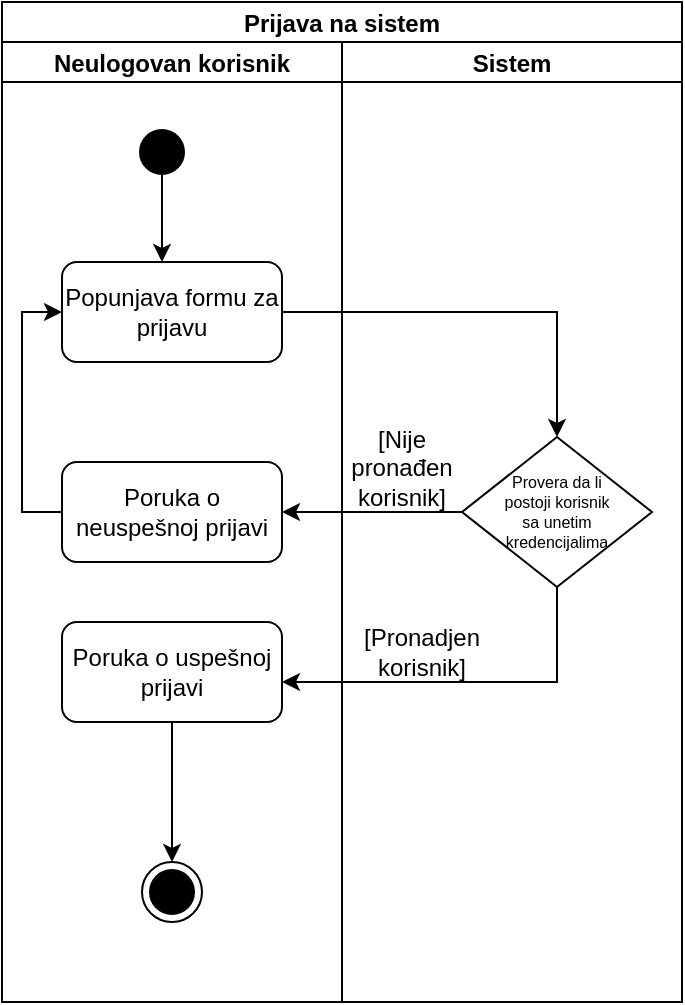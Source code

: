 <mxfile version="20.5.3" type="device" pages="7"><diagram id="MzlI_-dyFGH6_PFoE6Wc" name="Prijava"><mxGraphModel dx="782" dy="436" grid="1" gridSize="10" guides="1" tooltips="1" connect="1" arrows="1" fold="1" page="1" pageScale="1" pageWidth="850" pageHeight="1100" math="0" shadow="0"><root><mxCell id="0"/><mxCell id="1" parent="0"/><mxCell id="c9aJq_pamn4Ysx4U1w8d-1" value="Prijava na sistem" style="swimlane;childLayout=stackLayout;resizeParent=1;resizeParentMax=0;startSize=20;" parent="1" vertex="1"><mxGeometry x="130" y="80" width="340" height="500" as="geometry"/></mxCell><mxCell id="c9aJq_pamn4Ysx4U1w8d-20" style="edgeStyle=orthogonalEdgeStyle;rounded=0;orthogonalLoop=1;jettySize=auto;html=1;" parent="c9aJq_pamn4Ysx4U1w8d-1" source="c9aJq_pamn4Ysx4U1w8d-16" target="c9aJq_pamn4Ysx4U1w8d-18" edge="1"><mxGeometry relative="1" as="geometry"><Array as="points"><mxPoint x="278" y="340"/></Array></mxGeometry></mxCell><mxCell id="c9aJq_pamn4Ysx4U1w8d-24" style="edgeStyle=orthogonalEdgeStyle;rounded=0;orthogonalLoop=1;jettySize=auto;html=1;entryX=1;entryY=0.5;entryDx=0;entryDy=0;" parent="c9aJq_pamn4Ysx4U1w8d-1" source="c9aJq_pamn4Ysx4U1w8d-16" target="c9aJq_pamn4Ysx4U1w8d-22" edge="1"><mxGeometry relative="1" as="geometry"/></mxCell><mxCell id="c9aJq_pamn4Ysx4U1w8d-2" value="Neulogovan korisnik" style="swimlane;startSize=20;" parent="c9aJq_pamn4Ysx4U1w8d-1" vertex="1"><mxGeometry y="20" width="170" height="480" as="geometry"/></mxCell><mxCell id="c9aJq_pamn4Ysx4U1w8d-14" style="edgeStyle=orthogonalEdgeStyle;rounded=0;orthogonalLoop=1;jettySize=auto;html=1;exitX=0.5;exitY=1;exitDx=0;exitDy=0;" parent="c9aJq_pamn4Ysx4U1w8d-2" source="c9aJq_pamn4Ysx4U1w8d-4" target="c9aJq_pamn4Ysx4U1w8d-13" edge="1"><mxGeometry relative="1" as="geometry"><Array as="points"><mxPoint x="80" y="60"/><mxPoint x="80" y="60"/></Array></mxGeometry></mxCell><mxCell id="c9aJq_pamn4Ysx4U1w8d-4" value="" style="ellipse;html=1;shape=startState;fillColor=#000000;strokeColor=#000000;" parent="c9aJq_pamn4Ysx4U1w8d-2" vertex="1"><mxGeometry x="65" y="40" width="30" height="30" as="geometry"/></mxCell><mxCell id="c9aJq_pamn4Ysx4U1w8d-6" value="" style="ellipse;html=1;shape=endState;fillColor=#000000;strokeColor=#000000;" parent="c9aJq_pamn4Ysx4U1w8d-2" vertex="1"><mxGeometry x="70" y="410" width="30" height="30" as="geometry"/></mxCell><mxCell id="c9aJq_pamn4Ysx4U1w8d-13" value="Popunjava formu za prijavu" style="rounded=1;whiteSpace=wrap;html=1;strokeColor=#000000;fillColor=#FFFFFF;" parent="c9aJq_pamn4Ysx4U1w8d-2" vertex="1"><mxGeometry x="30" y="110" width="110" height="50" as="geometry"/></mxCell><mxCell id="c9aJq_pamn4Ysx4U1w8d-28" style="edgeStyle=orthogonalEdgeStyle;rounded=0;orthogonalLoop=1;jettySize=auto;html=1;entryX=0.5;entryY=0;entryDx=0;entryDy=0;" parent="c9aJq_pamn4Ysx4U1w8d-2" source="c9aJq_pamn4Ysx4U1w8d-18" target="c9aJq_pamn4Ysx4U1w8d-6" edge="1"><mxGeometry relative="1" as="geometry"/></mxCell><mxCell id="c9aJq_pamn4Ysx4U1w8d-18" value="Poruka o uspešnoj prijavi" style="rounded=1;whiteSpace=wrap;html=1;strokeColor=#000000;fillColor=#FFFFFF;" parent="c9aJq_pamn4Ysx4U1w8d-2" vertex="1"><mxGeometry x="30" y="290" width="110" height="50" as="geometry"/></mxCell><mxCell id="B0-pnUlFoJflrPLvhkNy-1" style="edgeStyle=orthogonalEdgeStyle;rounded=0;orthogonalLoop=1;jettySize=auto;html=1;exitX=0;exitY=0.5;exitDx=0;exitDy=0;entryX=0;entryY=0.5;entryDx=0;entryDy=0;" parent="c9aJq_pamn4Ysx4U1w8d-2" source="c9aJq_pamn4Ysx4U1w8d-22" target="c9aJq_pamn4Ysx4U1w8d-13" edge="1"><mxGeometry relative="1" as="geometry"/></mxCell><mxCell id="c9aJq_pamn4Ysx4U1w8d-22" value="Poruka o neuspešnoj prijavi" style="rounded=1;whiteSpace=wrap;html=1;strokeColor=#000000;fillColor=#FFFFFF;" parent="c9aJq_pamn4Ysx4U1w8d-2" vertex="1"><mxGeometry x="30" y="210" width="110" height="50" as="geometry"/></mxCell><mxCell id="c9aJq_pamn4Ysx4U1w8d-15" style="edgeStyle=orthogonalEdgeStyle;rounded=0;orthogonalLoop=1;jettySize=auto;html=1;entryX=0.5;entryY=0;entryDx=0;entryDy=0;" parent="c9aJq_pamn4Ysx4U1w8d-1" source="c9aJq_pamn4Ysx4U1w8d-13" target="c9aJq_pamn4Ysx4U1w8d-16" edge="1"><mxGeometry relative="1" as="geometry"><mxPoint x="255" y="190" as="targetPoint"/></mxGeometry></mxCell><mxCell id="c9aJq_pamn4Ysx4U1w8d-7" value="Sistem" style="swimlane;startSize=20;" parent="c9aJq_pamn4Ysx4U1w8d-1" vertex="1"><mxGeometry x="170" y="20" width="170" height="480" as="geometry"/></mxCell><mxCell id="c9aJq_pamn4Ysx4U1w8d-16" value="Provera da li&#10;postoji korisnik&#10;sa unetim&#10;kredencijalima" style="rhombus;strokeColor=#000000;fillColor=#FFFFFF;fontSize=8;" parent="c9aJq_pamn4Ysx4U1w8d-7" vertex="1"><mxGeometry x="60" y="197.5" width="95" height="75" as="geometry"/></mxCell><mxCell id="c9aJq_pamn4Ysx4U1w8d-23" value="[Pronadjen korisnik]" style="text;html=1;strokeColor=none;fillColor=none;align=center;verticalAlign=middle;whiteSpace=wrap;rounded=0;" parent="c9aJq_pamn4Ysx4U1w8d-7" vertex="1"><mxGeometry x="10" y="290" width="60" height="30" as="geometry"/></mxCell><mxCell id="c9aJq_pamn4Ysx4U1w8d-26" value="[Nije pronađen korisnik]" style="text;html=1;strokeColor=none;fillColor=none;align=center;verticalAlign=middle;whiteSpace=wrap;rounded=0;" parent="c9aJq_pamn4Ysx4U1w8d-7" vertex="1"><mxGeometry y="197.5" width="60" height="30" as="geometry"/></mxCell></root></mxGraphModel></diagram><diagram id="nE345SGedfA7IfnEsOVZ" name="Registracija"><mxGraphModel dx="-68" dy="436" grid="1" gridSize="10" guides="1" tooltips="1" connect="1" arrows="1" fold="1" page="1" pageScale="1" pageWidth="850" pageHeight="1100" math="0" shadow="0"><root><mxCell id="0"/><mxCell id="1" parent="0"/><mxCell id="W1_xdsHoiiqa5wfdD5W2-1" value="Registracija" style="swimlane;childLayout=stackLayout;resizeParent=1;resizeParentMax=0;startSize=20;" parent="1" vertex="1"><mxGeometry x="870" y="150" width="530.0" height="650" as="geometry"><mxRectangle x="120" y="40" width="60" height="20" as="alternateBounds"/></mxGeometry></mxCell><mxCell id="W1_xdsHoiiqa5wfdD5W2-2" value="Ulogovan korisnik" style="swimlane;startSize=20;" parent="W1_xdsHoiiqa5wfdD5W2-1" vertex="1"><mxGeometry y="20" width="288.13" height="630" as="geometry"/></mxCell><mxCell id="W1_xdsHoiiqa5wfdD5W2-3" style="edgeStyle=orthogonalEdgeStyle;rounded=0;orthogonalLoop=1;jettySize=auto;html=1;entryX=0.5;entryY=0;entryDx=0;entryDy=0;endArrow=classic;endFill=1;" parent="W1_xdsHoiiqa5wfdD5W2-2" source="W1_xdsHoiiqa5wfdD5W2-4" target="W1_xdsHoiiqa5wfdD5W2-6" edge="1"><mxGeometry relative="1" as="geometry"/></mxCell><mxCell id="W1_xdsHoiiqa5wfdD5W2-4" value="" style="ellipse;html=1;shape=startState;fillColor=#000000;strokeColor=#000000;" parent="W1_xdsHoiiqa5wfdD5W2-2" vertex="1"><mxGeometry x="110" y="40" width="30" height="30" as="geometry"/></mxCell><mxCell id="W1_xdsHoiiqa5wfdD5W2-5" value="" style="ellipse;html=1;shape=endState;fillColor=#000000;strokeColor=#000000;" parent="W1_xdsHoiiqa5wfdD5W2-2" vertex="1"><mxGeometry x="110.01" y="580" width="30" height="30" as="geometry"/></mxCell><mxCell id="W1_xdsHoiiqa5wfdD5W2-17" style="edgeStyle=orthogonalEdgeStyle;rounded=0;orthogonalLoop=1;jettySize=auto;html=1;entryX=0.5;entryY=0;entryDx=0;entryDy=0;endArrow=classic;endFill=1;" parent="W1_xdsHoiiqa5wfdD5W2-2" source="W1_xdsHoiiqa5wfdD5W2-6" target="W1_xdsHoiiqa5wfdD5W2-16" edge="1"><mxGeometry relative="1" as="geometry"/></mxCell><mxCell id="W1_xdsHoiiqa5wfdD5W2-6" value="Popunjava forme za registraciju" style="rounded=1;whiteSpace=wrap;html=1;strokeColor=#000000;fillColor=#FFFFFF;" parent="W1_xdsHoiiqa5wfdD5W2-2" vertex="1"><mxGeometry x="70.63" y="110" width="108.75" height="44" as="geometry"/></mxCell><mxCell id="W1_xdsHoiiqa5wfdD5W2-19" style="edgeStyle=orthogonalEdgeStyle;rounded=0;orthogonalLoop=1;jettySize=auto;html=1;entryX=0.5;entryY=0;entryDx=0;entryDy=0;endArrow=classic;endFill=1;" parent="W1_xdsHoiiqa5wfdD5W2-2" source="W1_xdsHoiiqa5wfdD5W2-16" target="W1_xdsHoiiqa5wfdD5W2-18" edge="1"><mxGeometry relative="1" as="geometry"/></mxCell><mxCell id="W1_xdsHoiiqa5wfdD5W2-16" value="" style="rhombus;whiteSpace=wrap;html=1;strokeColor=#000000;" parent="W1_xdsHoiiqa5wfdD5W2-2" vertex="1"><mxGeometry x="101.88" y="200" width="46.25" height="44" as="geometry"/></mxCell><mxCell id="W1_xdsHoiiqa5wfdD5W2-18" value="Odabir vrste naloga" style="rounded=1;whiteSpace=wrap;html=1;strokeColor=#000000;fillColor=#FFFFFF;" parent="W1_xdsHoiiqa5wfdD5W2-2" vertex="1"><mxGeometry x="70.63" y="310" width="108.75" height="44" as="geometry"/></mxCell><mxCell id="W1_xdsHoiiqa5wfdD5W2-20" value="[Ulogovani korisnik je službenik]" style="text;html=1;strokeColor=none;fillColor=none;align=center;verticalAlign=middle;whiteSpace=wrap;rounded=0;" parent="W1_xdsHoiiqa5wfdD5W2-2" vertex="1"><mxGeometry x="60.01" y="260" width="60" height="30" as="geometry"/></mxCell><mxCell id="W1_xdsHoiiqa5wfdD5W2-21" value="[Ulogovani korisnik je gradjanin]" style="text;html=1;strokeColor=none;fillColor=none;align=center;verticalAlign=middle;whiteSpace=wrap;rounded=0;" parent="W1_xdsHoiiqa5wfdD5W2-2" vertex="1"><mxGeometry x="179.38" y="170" width="60" height="30" as="geometry"/></mxCell><mxCell id="W1_xdsHoiiqa5wfdD5W2-32" style="edgeStyle=orthogonalEdgeStyle;rounded=0;orthogonalLoop=1;jettySize=auto;html=1;entryX=0;entryY=0.5;entryDx=0;entryDy=0;endArrow=classic;endFill=1;" parent="W1_xdsHoiiqa5wfdD5W2-2" source="W1_xdsHoiiqa5wfdD5W2-29" target="W1_xdsHoiiqa5wfdD5W2-18" edge="1"><mxGeometry relative="1" as="geometry"><Array as="points"><mxPoint x="51" y="412"/><mxPoint x="51" y="332"/></Array></mxGeometry></mxCell><mxCell id="W1_xdsHoiiqa5wfdD5W2-29" value="Prikaz poruke o greški" style="rounded=1;whiteSpace=wrap;html=1;strokeColor=#000000;fillColor=#FFFFFF;" parent="W1_xdsHoiiqa5wfdD5W2-2" vertex="1"><mxGeometry x="70.63" y="390" width="108.75" height="44" as="geometry"/></mxCell><mxCell id="W1_xdsHoiiqa5wfdD5W2-34" style="edgeStyle=orthogonalEdgeStyle;rounded=0;orthogonalLoop=1;jettySize=auto;html=1;entryX=0.5;entryY=0;entryDx=0;entryDy=0;endArrow=classic;endFill=1;" parent="W1_xdsHoiiqa5wfdD5W2-2" source="W1_xdsHoiiqa5wfdD5W2-33" target="W1_xdsHoiiqa5wfdD5W2-5" edge="1"><mxGeometry relative="1" as="geometry"/></mxCell><mxCell id="W1_xdsHoiiqa5wfdD5W2-33" value="Prikaz poruke o uspešnoj registraciji" style="rounded=1;whiteSpace=wrap;html=1;strokeColor=#000000;fillColor=#FFFFFF;" parent="W1_xdsHoiiqa5wfdD5W2-2" vertex="1"><mxGeometry x="70.64" y="490" width="108.75" height="44" as="geometry"/></mxCell><mxCell id="W1_xdsHoiiqa5wfdD5W2-11" value="Sistem" style="swimlane;startSize=20;" parent="W1_xdsHoiiqa5wfdD5W2-1" vertex="1"><mxGeometry x="288.13" y="20" width="241.87" height="630" as="geometry"/></mxCell><mxCell id="W1_xdsHoiiqa5wfdD5W2-27" style="edgeStyle=orthogonalEdgeStyle;rounded=0;orthogonalLoop=1;jettySize=auto;html=1;entryX=0.75;entryY=0;entryDx=0;entryDy=0;endArrow=classic;endFill=1;" parent="W1_xdsHoiiqa5wfdD5W2-11" source="W1_xdsHoiiqa5wfdD5W2-25" target="W1_xdsHoiiqa5wfdD5W2-26" edge="1"><mxGeometry relative="1" as="geometry"><Array as="points"><mxPoint x="163" y="332"/></Array></mxGeometry></mxCell><mxCell id="W1_xdsHoiiqa5wfdD5W2-25" value="Validacija" style="rhombus;whiteSpace=wrap;html=1;strokeColor=#000000;" parent="W1_xdsHoiiqa5wfdD5W2-11" vertex="1"><mxGeometry x="68.75" y="305" width="62.5" height="54" as="geometry"/></mxCell><mxCell id="W1_xdsHoiiqa5wfdD5W2-26" value="Čuvanje novog građanina u eXist bazi" style="rounded=1;whiteSpace=wrap;html=1;strokeColor=#000000;fillColor=#FFFFFF;" parent="W1_xdsHoiiqa5wfdD5W2-11" vertex="1"><mxGeometry x="81.87" y="490" width="108.75" height="44" as="geometry"/></mxCell><mxCell id="W1_xdsHoiiqa5wfdD5W2-28" value="[Uspešno]" style="text;html=1;align=center;verticalAlign=middle;resizable=0;points=[];autosize=1;strokeColor=none;fillColor=none;" parent="W1_xdsHoiiqa5wfdD5W2-11" vertex="1"><mxGeometry x="161.87" y="390" width="80" height="30" as="geometry"/></mxCell><mxCell id="W1_xdsHoiiqa5wfdD5W2-31" value="[Neuspešno]" style="text;html=1;align=center;verticalAlign=middle;resizable=0;points=[];autosize=1;strokeColor=none;fillColor=none;" parent="W1_xdsHoiiqa5wfdD5W2-11" vertex="1"><mxGeometry y="380" width="90" height="30" as="geometry"/></mxCell><mxCell id="W1_xdsHoiiqa5wfdD5W2-23" style="edgeStyle=orthogonalEdgeStyle;rounded=0;orthogonalLoop=1;jettySize=auto;html=1;endArrow=classic;endFill=1;entryX=0.5;entryY=0;entryDx=0;entryDy=0;" parent="W1_xdsHoiiqa5wfdD5W2-1" source="W1_xdsHoiiqa5wfdD5W2-16" target="W1_xdsHoiiqa5wfdD5W2-25" edge="1"><mxGeometry relative="1" as="geometry"><mxPoint x="388" y="320" as="targetPoint"/></mxGeometry></mxCell><mxCell id="W1_xdsHoiiqa5wfdD5W2-24" style="edgeStyle=orthogonalEdgeStyle;rounded=0;orthogonalLoop=1;jettySize=auto;html=1;entryX=0;entryY=0.5;entryDx=0;entryDy=0;endArrow=classic;endFill=1;" parent="W1_xdsHoiiqa5wfdD5W2-1" source="W1_xdsHoiiqa5wfdD5W2-18" target="W1_xdsHoiiqa5wfdD5W2-25" edge="1"><mxGeometry relative="1" as="geometry"><mxPoint x="333.76" y="352" as="targetPoint"/></mxGeometry></mxCell><mxCell id="W1_xdsHoiiqa5wfdD5W2-30" style="edgeStyle=orthogonalEdgeStyle;rounded=0;orthogonalLoop=1;jettySize=auto;html=1;entryX=1;entryY=0.5;entryDx=0;entryDy=0;endArrow=classic;endFill=1;" parent="W1_xdsHoiiqa5wfdD5W2-1" source="W1_xdsHoiiqa5wfdD5W2-25" target="W1_xdsHoiiqa5wfdD5W2-29" edge="1"><mxGeometry relative="1" as="geometry"><Array as="points"><mxPoint x="388" y="432"/></Array></mxGeometry></mxCell><mxCell id="W1_xdsHoiiqa5wfdD5W2-35" style="edgeStyle=orthogonalEdgeStyle;rounded=0;orthogonalLoop=1;jettySize=auto;html=1;entryX=1;entryY=0.5;entryDx=0;entryDy=0;endArrow=classic;endFill=1;" parent="W1_xdsHoiiqa5wfdD5W2-1" source="W1_xdsHoiiqa5wfdD5W2-26" target="W1_xdsHoiiqa5wfdD5W2-33" edge="1"><mxGeometry relative="1" as="geometry"/></mxCell></root></mxGraphModel></diagram><diagram id="qa5-iIPRK62UsgnCHSIP" name="PodnosenjeZahteva"><mxGraphModel dx="782" dy="436" grid="1" gridSize="10" guides="1" tooltips="1" connect="1" arrows="1" fold="1" page="1" pageScale="1" pageWidth="850" pageHeight="1100" math="0" shadow="0"><root><mxCell id="0"/><mxCell id="1" parent="0"/><mxCell id="fcQpc0n6LX09QvAmEJTC-10" style="edgeStyle=orthogonalEdgeStyle;rounded=0;orthogonalLoop=1;jettySize=auto;html=1;fontFamily=Helvetica;fontSize=12;fontColor=default;startArrow=none;startFill=0;endArrow=classic;endFill=1;" parent="1" source="fcQpc0n6LX09QvAmEJTC-6" edge="1"><mxGeometry relative="1" as="geometry"><mxPoint x="330" y="390" as="targetPoint"/><Array as="points"><mxPoint x="518" y="390"/></Array></mxGeometry></mxCell><mxCell id="vWG55qhaePTmmgwGhLU8-59" value="Podnošenje zahteva" style="swimlane;childLayout=stackLayout;resizeParent=1;resizeParentMax=0;startSize=20;" parent="1" vertex="1"><mxGeometry x="170" y="40" width="480" height="630" as="geometry"><mxRectangle x="120" y="40" width="60" height="20" as="alternateBounds"/></mxGeometry></mxCell><mxCell id="vWG55qhaePTmmgwGhLU8-60" value="Građanin" style="swimlane;startSize=20;" parent="vWG55qhaePTmmgwGhLU8-59" vertex="1"><mxGeometry y="20" width="280" height="610" as="geometry"/></mxCell><mxCell id="vWG55qhaePTmmgwGhLU8-61" style="edgeStyle=orthogonalEdgeStyle;rounded=0;orthogonalLoop=1;jettySize=auto;html=1;entryX=0.5;entryY=0;entryDx=0;entryDy=0;" parent="vWG55qhaePTmmgwGhLU8-60" source="vWG55qhaePTmmgwGhLU8-62" edge="1"><mxGeometry relative="1" as="geometry"><mxPoint x="97.5" y="110" as="targetPoint"/></mxGeometry></mxCell><mxCell id="vWG55qhaePTmmgwGhLU8-62" value="" style="ellipse;html=1;shape=startState;fillColor=#000000;strokeColor=#000000;" parent="vWG55qhaePTmmgwGhLU8-60" vertex="1"><mxGeometry x="82.5" y="30" width="30" height="30" as="geometry"/></mxCell><mxCell id="vWG55qhaePTmmgwGhLU8-63" style="edgeStyle=orthogonalEdgeStyle;rounded=0;orthogonalLoop=1;jettySize=auto;html=1;exitX=0.5;exitY=1;exitDx=0;exitDy=0;" parent="vWG55qhaePTmmgwGhLU8-60" source="fcQpc0n6LX09QvAmEJTC-1" edge="1"><mxGeometry relative="1" as="geometry"><Array as="points"><mxPoint x="98" y="160"/></Array><mxPoint x="97.5" y="170" as="sourcePoint"/><mxPoint x="98" y="210" as="targetPoint"/></mxGeometry></mxCell><mxCell id="fcQpc0n6LX09QvAmEJTC-1" value="Izbor vrste zahteva" style="rounded=1;whiteSpace=wrap;html=1;strokeColor=#000000;fillColor=#FFFFFF;" parent="vWG55qhaePTmmgwGhLU8-60" vertex="1"><mxGeometry x="40" y="110" width="120" height="50" as="geometry"/></mxCell><mxCell id="fcQpc0n6LX09QvAmEJTC-2" value="Popunjavanje forme za kreiranje zahteva" style="rounded=1;whiteSpace=wrap;html=1;strokeColor=#000000;fillColor=#FFFFFF;" parent="vWG55qhaePTmmgwGhLU8-60" vertex="1"><mxGeometry x="40" y="210" width="120" height="50" as="geometry"/></mxCell><mxCell id="fcQpc0n6LX09QvAmEJTC-15" style="edgeStyle=orthogonalEdgeStyle;rounded=0;orthogonalLoop=1;jettySize=auto;html=1;entryX=0;entryY=0.5;entryDx=0;entryDy=0;fontFamily=Helvetica;fontSize=12;fontColor=default;startArrow=none;startFill=0;endArrow=classic;endFill=1;exitX=0;exitY=0.5;exitDx=0;exitDy=0;" parent="vWG55qhaePTmmgwGhLU8-60" source="fcQpc0n6LX09QvAmEJTC-11" target="fcQpc0n6LX09QvAmEJTC-2" edge="1"><mxGeometry relative="1" as="geometry"><Array as="points"><mxPoint x="20" y="335"/><mxPoint x="20" y="235"/></Array></mxGeometry></mxCell><mxCell id="fcQpc0n6LX09QvAmEJTC-11" value="Poruka o neuspešnom kreiranju zahteva" style="rounded=1;whiteSpace=wrap;html=1;strokeColor=#000000;fillColor=#FFFFFF;" parent="vWG55qhaePTmmgwGhLU8-60" vertex="1"><mxGeometry x="50" y="310" width="107.5" height="50" as="geometry"/></mxCell><mxCell id="fcQpc0n6LX09QvAmEJTC-12" value="[Neuspešno]" style="text;html=1;strokeColor=none;fillColor=none;align=center;verticalAlign=middle;whiteSpace=wrap;rounded=0;fontFamily=Helvetica;fontSize=12;fontColor=default;" parent="vWG55qhaePTmmgwGhLU8-60" vertex="1"><mxGeometry x="170" y="300" width="60" height="30" as="geometry"/></mxCell><mxCell id="fcQpc0n6LX09QvAmEJTC-18" value="" style="ellipse;html=1;shape=endState;fillColor=#000000;strokeColor=#000000;" parent="vWG55qhaePTmmgwGhLU8-60" vertex="1"><mxGeometry x="70" y="570" width="30" height="30" as="geometry"/></mxCell><mxCell id="fcQpc0n6LX09QvAmEJTC-19" style="edgeStyle=orthogonalEdgeStyle;rounded=0;orthogonalLoop=1;jettySize=auto;html=1;" parent="vWG55qhaePTmmgwGhLU8-60" target="fcQpc0n6LX09QvAmEJTC-18" edge="1"><mxGeometry relative="1" as="geometry"><mxPoint x="75" y="530" as="sourcePoint"/><Array as="points"><mxPoint x="85" y="530"/></Array></mxGeometry></mxCell><mxCell id="fcQpc0n6LX09QvAmEJTC-20" value="Detaljan prikaz zahteva" style="rounded=1;whiteSpace=wrap;html=1;strokeColor=#000000;fillColor=#FFFFFF;" parent="vWG55qhaePTmmgwGhLU8-60" vertex="1"><mxGeometry x="30" y="480" width="120" height="60" as="geometry"/></mxCell><mxCell id="KV5xU3QJNLXAdsutlmUO-3" style="edgeStyle=orthogonalEdgeStyle;rounded=0;orthogonalLoop=1;jettySize=auto;html=1;entryX=1;entryY=0.5;entryDx=0;entryDy=0;" parent="vWG55qhaePTmmgwGhLU8-60" source="fcQpc0n6LX09QvAmEJTC-22" target="fcQpc0n6LX09QvAmEJTC-20" edge="1"><mxGeometry relative="1" as="geometry"/></mxCell><mxCell id="fcQpc0n6LX09QvAmEJTC-22" value="Kreirani zahtev" style="rounded=0;whiteSpace=wrap;html=1;strokeColor=#000000;fontFamily=Helvetica;fontSize=12;fontColor=default;fillColor=#FFFFFF;" parent="vWG55qhaePTmmgwGhLU8-60" vertex="1"><mxGeometry x="180" y="495" width="90" height="30" as="geometry"/></mxCell><mxCell id="vWG55qhaePTmmgwGhLU8-67" value="Sistem" style="swimlane;startSize=20;" parent="vWG55qhaePTmmgwGhLU8-59" vertex="1"><mxGeometry x="280" y="20" width="200" height="610" as="geometry"/></mxCell><mxCell id="fcQpc0n6LX09QvAmEJTC-6" value="Validacija" style="rhombus;strokeColor=#000000;fontFamily=Helvetica;fontSize=12;fontColor=default;fillColor=#FFFFFF;html=1;" parent="vWG55qhaePTmmgwGhLU8-67" vertex="1"><mxGeometry x="35" y="210" width="65" height="50" as="geometry"/></mxCell><mxCell id="fcQpc0n6LX09QvAmEJTC-8" value="[Uspešno]" style="text;html=1;strokeColor=none;fillColor=none;align=center;verticalAlign=middle;whiteSpace=wrap;rounded=0;fontFamily=Helvetica;fontSize=12;fontColor=default;" parent="vWG55qhaePTmmgwGhLU8-67" vertex="1"><mxGeometry x="115" y="270" width="60" height="30" as="geometry"/></mxCell><mxCell id="fcQpc0n6LX09QvAmEJTC-13" value="Čuvanje u eXist bazi" style="rounded=1;whiteSpace=wrap;html=1;strokeColor=#000000;fillColor=#FFFFFF;" parent="vWG55qhaePTmmgwGhLU8-67" vertex="1"><mxGeometry x="55" y="360" width="120" height="60" as="geometry"/></mxCell><mxCell id="fcQpc0n6LX09QvAmEJTC-7" style="edgeStyle=orthogonalEdgeStyle;rounded=0;orthogonalLoop=1;jettySize=auto;html=1;fontFamily=Helvetica;fontSize=12;fontColor=default;startArrow=none;startFill=0;endArrow=classic;endFill=1;entryX=0.45;entryY=-0.09;entryDx=0;entryDy=0;entryPerimeter=0;" parent="vWG55qhaePTmmgwGhLU8-67" source="fcQpc0n6LX09QvAmEJTC-6" target="fcQpc0n6LX09QvAmEJTC-13" edge="1"><mxGeometry relative="1" as="geometry"><mxPoint x="110" y="340" as="targetPoint"/><Array as="points"><mxPoint x="110" y="235"/></Array></mxGeometry></mxCell><mxCell id="fcQpc0n6LX09QvAmEJTC-17" value="Ekstrakcija metapodataka i čuvanje u fuseki bazu" style="rounded=1;whiteSpace=wrap;html=1;strokeColor=#000000;fillColor=#FFFFFF;" parent="vWG55qhaePTmmgwGhLU8-67" vertex="1"><mxGeometry x="55" y="480" width="120" height="60" as="geometry"/></mxCell><mxCell id="CuQfkRqQe-wMzaP9V2z0-3" style="edgeStyle=orthogonalEdgeStyle;rounded=0;orthogonalLoop=1;jettySize=auto;html=1;entryX=0.5;entryY=0;entryDx=0;entryDy=0;" parent="vWG55qhaePTmmgwGhLU8-67" source="KV5xU3QJNLXAdsutlmUO-4" target="CuQfkRqQe-wMzaP9V2z0-1" edge="1"><mxGeometry relative="1" as="geometry"/></mxCell><mxCell id="KV5xU3QJNLXAdsutlmUO-4" value="" style="whiteSpace=wrap;html=1;aspect=fixed;strokeColor=#000000;fillColor=#FFFFFF;" parent="vWG55qhaePTmmgwGhLU8-67" vertex="1"><mxGeometry x="110" y="420" width="15" height="15" as="geometry"/></mxCell><mxCell id="CuQfkRqQe-wMzaP9V2z0-1" value="" style="whiteSpace=wrap;html=1;aspect=fixed;strokeColor=#000000;fillColor=#FFFFFF;" parent="vWG55qhaePTmmgwGhLU8-67" vertex="1"><mxGeometry x="110" y="465" width="15" height="15" as="geometry"/></mxCell><mxCell id="pyQSI9VtWzQjXuIeVBke-1" value="&lt;font style=&quot;font-size: 12px;&quot;&gt;Zahtev&lt;/font&gt;" style="text;html=1;align=center;verticalAlign=middle;resizable=0;points=[];autosize=1;strokeColor=none;fillColor=none;fontSize=8;" parent="vWG55qhaePTmmgwGhLU8-67" vertex="1"><mxGeometry x="55" y="430" width="60" height="30" as="geometry"/></mxCell><mxCell id="vWG55qhaePTmmgwGhLU8-74" style="edgeStyle=orthogonalEdgeStyle;rounded=0;orthogonalLoop=1;jettySize=auto;html=1;exitX=1;exitY=0.5;exitDx=0;exitDy=0;entryX=0;entryY=0.5;entryDx=0;entryDy=0;" parent="vWG55qhaePTmmgwGhLU8-59" source="fcQpc0n6LX09QvAmEJTC-2" target="fcQpc0n6LX09QvAmEJTC-6" edge="1"><mxGeometry relative="1" as="geometry"><Array as="points"/><mxPoint x="150" y="255" as="sourcePoint"/><mxPoint x="210" y="255" as="targetPoint"/></mxGeometry></mxCell><mxCell id="KV5xU3QJNLXAdsutlmUO-2" value="" style="edgeStyle=orthogonalEdgeStyle;rounded=0;orthogonalLoop=1;jettySize=auto;html=1;" parent="vWG55qhaePTmmgwGhLU8-59" source="fcQpc0n6LX09QvAmEJTC-17" target="fcQpc0n6LX09QvAmEJTC-22" edge="1"><mxGeometry relative="1" as="geometry"/></mxCell><mxCell id="fcQpc0n6LX09QvAmEJTC-26" style="edgeStyle=orthogonalEdgeStyle;rounded=0;orthogonalLoop=1;jettySize=auto;html=1;fontFamily=Helvetica;fontSize=12;fontColor=default;startArrow=none;startFill=0;endArrow=none;endFill=0;dashed=1;exitX=0.992;exitY=0.382;exitDx=0;exitDy=0;exitPerimeter=0;" parent="1" source="fcQpc0n6LX09QvAmEJTC-25" target="vWG55qhaePTmmgwGhLU8-62" edge="1"><mxGeometry relative="1" as="geometry"><Array as="points"><mxPoint x="139" y="105"/></Array></mxGeometry></mxCell><mxCell id="fcQpc0n6LX09QvAmEJTC-25" value="Podnosenje zahteva za sva 3 tipa dokumenta" style="shape=note2;boundedLbl=1;whiteSpace=wrap;html=1;size=25;verticalAlign=top;align=center;strokeColor=#000000;fontFamily=Helvetica;fontSize=12;fontColor=default;fillColor=#FFFFFF;" parent="1" vertex="1"><mxGeometry x="20" y="62.5" width="120" height="85" as="geometry"/></mxCell></root></mxGraphModel></diagram><diagram id="1Uoin6YmW3hfNeb0Z1La" name="ObradaZahteva"><mxGraphModel dx="782" dy="436" grid="1" gridSize="10" guides="1" tooltips="1" connect="1" arrows="1" fold="1" page="1" pageScale="1" pageWidth="850" pageHeight="1100" math="0" shadow="0"><root><mxCell id="0"/><mxCell id="1" parent="0"/><mxCell id="CFuhBjbOb3pF1CQMRzx_-2" value="Obrada zahteva" style="swimlane;childLayout=stackLayout;resizeParent=1;resizeParentMax=0;startSize=20;" parent="1" vertex="1"><mxGeometry x="170" y="40" width="480" height="800" as="geometry"><mxRectangle x="120" y="40" width="60" height="20" as="alternateBounds"/></mxGeometry></mxCell><mxCell id="CFuhBjbOb3pF1CQMRzx_-3" value="Službenik" style="swimlane;startSize=20;" parent="CFuhBjbOb3pF1CQMRzx_-2" vertex="1"><mxGeometry y="20" width="280" height="780" as="geometry"/></mxCell><mxCell id="CFuhBjbOb3pF1CQMRzx_-4" style="edgeStyle=orthogonalEdgeStyle;rounded=0;orthogonalLoop=1;jettySize=auto;html=1;entryX=0.5;entryY=0;entryDx=0;entryDy=0;" parent="CFuhBjbOb3pF1CQMRzx_-3" source="CFuhBjbOb3pF1CQMRzx_-5" edge="1"><mxGeometry relative="1" as="geometry"><mxPoint x="127.5" y="110" as="targetPoint"/></mxGeometry></mxCell><mxCell id="CFuhBjbOb3pF1CQMRzx_-5" value="" style="ellipse;html=1;shape=startState;fillColor=#000000;strokeColor=#000000;" parent="CFuhBjbOb3pF1CQMRzx_-3" vertex="1"><mxGeometry x="112.5" y="30" width="30" height="30" as="geometry"/></mxCell><mxCell id="CFuhBjbOb3pF1CQMRzx_-31" style="edgeStyle=orthogonalEdgeStyle;rounded=0;orthogonalLoop=1;jettySize=auto;html=1;entryX=0.5;entryY=0;entryDx=0;entryDy=0;" parent="CFuhBjbOb3pF1CQMRzx_-3" source="CFuhBjbOb3pF1CQMRzx_-7" target="CFuhBjbOb3pF1CQMRzx_-30" edge="1"><mxGeometry relative="1" as="geometry"/></mxCell><mxCell id="CFuhBjbOb3pF1CQMRzx_-7" value="Odabir željenog zahteva za obradu" style="rounded=1;whiteSpace=wrap;html=1;strokeColor=#000000;fillColor=#FFFFFF;" parent="CFuhBjbOb3pF1CQMRzx_-3" vertex="1"><mxGeometry x="70" y="110" width="120" height="50" as="geometry"/></mxCell><mxCell id="CFuhBjbOb3pF1CQMRzx_-9" style="edgeStyle=orthogonalEdgeStyle;rounded=0;orthogonalLoop=1;jettySize=auto;html=1;entryX=0;entryY=0.5;entryDx=0;entryDy=0;fontFamily=Helvetica;fontSize=12;fontColor=default;startArrow=none;startFill=0;endArrow=classic;endFill=1;exitX=0;exitY=0.5;exitDx=0;exitDy=0;" parent="CFuhBjbOb3pF1CQMRzx_-3" edge="1"><mxGeometry relative="1" as="geometry"><Array as="points"><mxPoint x="20" y="335"/><mxPoint x="20" y="235"/></Array><mxPoint x="40" y="235" as="targetPoint"/></mxGeometry></mxCell><mxCell id="CFuhBjbOb3pF1CQMRzx_-12" value="" style="ellipse;html=1;shape=endState;fillColor=#000000;strokeColor=#000000;" parent="CFuhBjbOb3pF1CQMRzx_-3" vertex="1"><mxGeometry x="115" y="710" width="30" height="30" as="geometry"/></mxCell><mxCell id="CFuhBjbOb3pF1CQMRzx_-33" style="edgeStyle=orthogonalEdgeStyle;rounded=0;orthogonalLoop=1;jettySize=auto;html=1;entryX=0.5;entryY=0;entryDx=0;entryDy=0;" parent="CFuhBjbOb3pF1CQMRzx_-3" source="CFuhBjbOb3pF1CQMRzx_-30" target="CFuhBjbOb3pF1CQMRzx_-32" edge="1"><mxGeometry relative="1" as="geometry"><Array as="points"><mxPoint x="128" y="285"/></Array></mxGeometry></mxCell><mxCell id="CFuhBjbOb3pF1CQMRzx_-30" value="Obeležavanje prisutnosti potrebnih priloga" style="rounded=1;whiteSpace=wrap;html=1;strokeColor=#000000;fillColor=#FFFFFF;" parent="CFuhBjbOb3pF1CQMRzx_-3" vertex="1"><mxGeometry x="70" y="210" width="120" height="50" as="geometry"/></mxCell><mxCell id="PXVwwobq7tEas4Nr8_ch-8" style="edgeStyle=orthogonalEdgeStyle;rounded=0;orthogonalLoop=1;jettySize=auto;html=1;entryX=0.5;entryY=0;entryDx=0;entryDy=0;" parent="CFuhBjbOb3pF1CQMRzx_-3" source="CFuhBjbOb3pF1CQMRzx_-32" target="PXVwwobq7tEas4Nr8_ch-7" edge="1"><mxGeometry relative="1" as="geometry"/></mxCell><mxCell id="CFuhBjbOb3pF1CQMRzx_-32" value="" style="rhombus;" parent="CFuhBjbOb3pF1CQMRzx_-3" vertex="1"><mxGeometry x="112.5" y="310" width="30" height="30" as="geometry"/></mxCell><mxCell id="PXVwwobq7tEas4Nr8_ch-6" value="[Zahtev prihvaćen]" style="text;html=1;strokeColor=none;fillColor=none;align=center;verticalAlign=middle;whiteSpace=wrap;rounded=0;" parent="CFuhBjbOb3pF1CQMRzx_-3" vertex="1"><mxGeometry x="160" y="290" width="60" height="30" as="geometry"/></mxCell><mxCell id="PXVwwobq7tEas4Nr8_ch-7" value="Unošenje razloga odbijanja" style="rounded=1;whiteSpace=wrap;html=1;strokeColor=#000000;fillColor=#FFFFFF;" parent="CFuhBjbOb3pF1CQMRzx_-3" vertex="1"><mxGeometry x="73.75" y="380" width="107.5" height="40" as="geometry"/></mxCell><mxCell id="PXVwwobq7tEas4Nr8_ch-9" value="[Zahtev odbijen]" style="text;html=1;strokeColor=none;fillColor=none;align=center;verticalAlign=middle;whiteSpace=wrap;rounded=0;" parent="CFuhBjbOb3pF1CQMRzx_-3" vertex="1"><mxGeometry x="60" y="340" width="60" height="30" as="geometry"/></mxCell><mxCell id="PXVwwobq7tEas4Nr8_ch-23" style="edgeStyle=orthogonalEdgeStyle;rounded=0;orthogonalLoop=1;jettySize=auto;html=1;entryX=0.5;entryY=0;entryDx=0;entryDy=0;" parent="CFuhBjbOb3pF1CQMRzx_-3" source="PXVwwobq7tEas4Nr8_ch-16" target="CFuhBjbOb3pF1CQMRzx_-12" edge="1"><mxGeometry relative="1" as="geometry"/></mxCell><mxCell id="PXVwwobq7tEas4Nr8_ch-16" value="Prikaz poruke o uspešnosti akcije" style="rounded=1;whiteSpace=wrap;html=1;strokeColor=#000000;fillColor=#FFFFFF;" parent="CFuhBjbOb3pF1CQMRzx_-3" vertex="1"><mxGeometry x="76.25" y="570" width="107.5" height="40" as="geometry"/></mxCell><mxCell id="PXVwwobq7tEas4Nr8_ch-18" value="[Kreirano rešenje za žig/patent]" style="text;html=1;strokeColor=none;fillColor=none;align=center;verticalAlign=middle;whiteSpace=wrap;rounded=0;" parent="CFuhBjbOb3pF1CQMRzx_-3" vertex="1"><mxGeometry x="210" y="550" width="60" height="30" as="geometry"/></mxCell><mxCell id="CFuhBjbOb3pF1CQMRzx_-17" value="Sistem" style="swimlane;startSize=20;" parent="CFuhBjbOb3pF1CQMRzx_-2" vertex="1"><mxGeometry x="280" y="20" width="200" height="780" as="geometry"/></mxCell><mxCell id="PXVwwobq7tEas4Nr8_ch-2" style="edgeStyle=orthogonalEdgeStyle;rounded=0;orthogonalLoop=1;jettySize=auto;html=1;entryX=0.5;entryY=0;entryDx=0;entryDy=0;" parent="CFuhBjbOb3pF1CQMRzx_-17" source="7GlZ_0MEgaLwJYh0hwP0-1" target="PXVwwobq7tEas4Nr8_ch-1" edge="1"><mxGeometry relative="1" as="geometry"/></mxCell><mxCell id="7GlZ_0MEgaLwJYh0hwP0-1" value="Kreiranje rešenja" style="rounded=1;whiteSpace=wrap;html=1;strokeColor=#000000;fillColor=#FFFFFF;" parent="CFuhBjbOb3pF1CQMRzx_-17" vertex="1"><mxGeometry x="45" y="420" width="110" height="40" as="geometry"/></mxCell><mxCell id="PXVwwobq7tEas4Nr8_ch-14" style="edgeStyle=orthogonalEdgeStyle;rounded=0;orthogonalLoop=1;jettySize=auto;html=1;entryX=0.5;entryY=0;entryDx=0;entryDy=0;" parent="CFuhBjbOb3pF1CQMRzx_-17" source="PXVwwobq7tEas4Nr8_ch-1" target="PXVwwobq7tEas4Nr8_ch-12" edge="1"><mxGeometry relative="1" as="geometry"/></mxCell><mxCell id="PXVwwobq7tEas4Nr8_ch-1" value="Čuvanje u eXist bazi" style="rounded=1;whiteSpace=wrap;html=1;strokeColor=#000000;fillColor=#FFFFFF;" parent="CFuhBjbOb3pF1CQMRzx_-17" vertex="1"><mxGeometry x="45" y="500" width="110" height="40" as="geometry"/></mxCell><mxCell id="PXVwwobq7tEas4Nr8_ch-11" style="edgeStyle=orthogonalEdgeStyle;rounded=0;orthogonalLoop=1;jettySize=auto;html=1;entryX=0.5;entryY=0;entryDx=0;entryDy=0;" parent="CFuhBjbOb3pF1CQMRzx_-17" source="PXVwwobq7tEas4Nr8_ch-3" target="7GlZ_0MEgaLwJYh0hwP0-1" edge="1"><mxGeometry relative="1" as="geometry"/></mxCell><mxCell id="PXVwwobq7tEas4Nr8_ch-3" value="" style="html=1;points=[];perimeter=orthogonalPerimeter;fillColor=strokeColor;" parent="CFuhBjbOb3pF1CQMRzx_-17" vertex="1"><mxGeometry x="27.5" y="300" width="5" height="80" as="geometry"/></mxCell><mxCell id="PXVwwobq7tEas4Nr8_ch-22" style="edgeStyle=orthogonalEdgeStyle;rounded=0;orthogonalLoop=1;jettySize=auto;html=1;entryX=0.5;entryY=0;entryDx=0;entryDy=0;" parent="CFuhBjbOb3pF1CQMRzx_-17" source="PXVwwobq7tEas4Nr8_ch-12" target="PXVwwobq7tEas4Nr8_ch-21" edge="1"><mxGeometry relative="1" as="geometry"/></mxCell><mxCell id="PXVwwobq7tEas4Nr8_ch-12" value="" style="rhombus;" parent="CFuhBjbOb3pF1CQMRzx_-17" vertex="1"><mxGeometry x="85" y="575" width="30" height="30" as="geometry"/></mxCell><mxCell id="PXVwwobq7tEas4Nr8_ch-21" value="Slanje rešenja na email adresu građanina" style="rounded=1;whiteSpace=wrap;html=1;strokeColor=#000000;fillColor=#FFFFFF;" parent="CFuhBjbOb3pF1CQMRzx_-17" vertex="1"><mxGeometry x="45" y="660" width="110" height="50" as="geometry"/></mxCell><mxCell id="PXVwwobq7tEas4Nr8_ch-19" value="[Kreirano rešenje za autorsko pravo]" style="text;html=1;strokeColor=none;fillColor=none;align=center;verticalAlign=middle;whiteSpace=wrap;rounded=0;" parent="CFuhBjbOb3pF1CQMRzx_-17" vertex="1"><mxGeometry x="110" y="610" width="60" height="30" as="geometry"/></mxCell><mxCell id="PXVwwobq7tEas4Nr8_ch-4" style="edgeStyle=orthogonalEdgeStyle;rounded=0;orthogonalLoop=1;jettySize=auto;html=1;entryX=-0.033;entryY=0.308;entryDx=0;entryDy=0;entryPerimeter=0;" parent="CFuhBjbOb3pF1CQMRzx_-2" source="CFuhBjbOb3pF1CQMRzx_-32" target="PXVwwobq7tEas4Nr8_ch-3" edge="1"><mxGeometry relative="1" as="geometry"/></mxCell><mxCell id="PXVwwobq7tEas4Nr8_ch-10" style="edgeStyle=orthogonalEdgeStyle;rounded=0;orthogonalLoop=1;jettySize=auto;html=1;entryX=-0.167;entryY=0.617;entryDx=0;entryDy=0;entryPerimeter=0;" parent="CFuhBjbOb3pF1CQMRzx_-2" source="PXVwwobq7tEas4Nr8_ch-7" target="PXVwwobq7tEas4Nr8_ch-3" edge="1"><mxGeometry relative="1" as="geometry"/></mxCell><mxCell id="PXVwwobq7tEas4Nr8_ch-17" style="edgeStyle=orthogonalEdgeStyle;rounded=0;orthogonalLoop=1;jettySize=auto;html=1;entryX=1;entryY=0.5;entryDx=0;entryDy=0;" parent="CFuhBjbOb3pF1CQMRzx_-2" source="PXVwwobq7tEas4Nr8_ch-12" target="PXVwwobq7tEas4Nr8_ch-16" edge="1"><mxGeometry relative="1" as="geometry"/></mxCell><mxCell id="TKd9FuV4YpezGTZEWa5V-1" style="edgeStyle=orthogonalEdgeStyle;rounded=0;orthogonalLoop=1;jettySize=auto;html=1;entryX=0.884;entryY=1.033;entryDx=0;entryDy=0;entryPerimeter=0;fontSize=8;endArrow=classic;endFill=1;" parent="CFuhBjbOb3pF1CQMRzx_-2" source="PXVwwobq7tEas4Nr8_ch-21" target="PXVwwobq7tEas4Nr8_ch-16" edge="1"><mxGeometry relative="1" as="geometry"/></mxCell><mxCell id="CFuhBjbOb3pF1CQMRzx_-28" style="edgeStyle=orthogonalEdgeStyle;rounded=0;orthogonalLoop=1;jettySize=auto;html=1;fontFamily=Helvetica;fontSize=12;fontColor=default;startArrow=none;startFill=0;endArrow=none;endFill=0;dashed=1;exitX=0.992;exitY=0.382;exitDx=0;exitDy=0;exitPerimeter=0;" parent="1" source="CFuhBjbOb3pF1CQMRzx_-29" target="CFuhBjbOb3pF1CQMRzx_-5" edge="1"><mxGeometry relative="1" as="geometry"><Array as="points"><mxPoint x="139" y="105"/></Array></mxGeometry></mxCell><mxCell id="CFuhBjbOb3pF1CQMRzx_-29" value="Obrada zahteva za sva 3 tipa dokumenta" style="shape=note2;boundedLbl=1;whiteSpace=wrap;html=1;size=25;verticalAlign=top;align=center;strokeColor=#000000;fontFamily=Helvetica;fontSize=12;fontColor=default;fillColor=#FFFFFF;" parent="1" vertex="1"><mxGeometry x="20" y="62.5" width="120" height="85" as="geometry"/></mxCell></root></mxGraphModel></diagram><diagram id="toPAbHJOh8YaKnkEZeK4" name="Pretraga"><mxGraphModel dx="1632" dy="436" grid="1" gridSize="10" guides="1" tooltips="1" connect="1" arrows="1" fold="1" page="1" pageScale="1" pageWidth="850" pageHeight="1100" math="0" shadow="0"><root><mxCell id="0"/><mxCell id="1" parent="0"/><mxCell id="4X7xrbBpDqRklBxbyZuX-1" value="Pretraga" style="swimlane;childLayout=stackLayout;resizeParent=1;resizeParentMax=0;startSize=20;aspect=fixed;" parent="1" vertex="1"><mxGeometry x="110" y="80" width="600" height="805.29" as="geometry"/></mxCell><mxCell id="4X7xrbBpDqRklBxbyZuX-2" value="Ulogovani korisnik" style="swimlane;startSize=20;" parent="4X7xrbBpDqRklBxbyZuX-1" vertex="1"><mxGeometry y="20" width="300" height="785.29" as="geometry"/></mxCell><mxCell id="4X7xrbBpDqRklBxbyZuX-3" style="edgeStyle=orthogonalEdgeStyle;rounded=0;orthogonalLoop=1;jettySize=auto;html=1;exitX=0.5;exitY=1;exitDx=0;exitDy=0;" parent="4X7xrbBpDqRklBxbyZuX-2" source="4X7xrbBpDqRklBxbyZuX-4" edge="1"><mxGeometry relative="1" as="geometry"><Array as="points"><mxPoint x="147.5" y="60"/><mxPoint x="147.5" y="60"/></Array><mxPoint x="147.5" y="100" as="targetPoint"/></mxGeometry></mxCell><mxCell id="4X7xrbBpDqRklBxbyZuX-4" value="" style="ellipse;html=1;shape=startState;fillColor=#000000;strokeColor=#000000;" parent="4X7xrbBpDqRklBxbyZuX-2" vertex="1"><mxGeometry x="132.5" y="40" width="30" height="30" as="geometry"/></mxCell><mxCell id="4X7xrbBpDqRklBxbyZuX-5" value="" style="ellipse;html=1;shape=endState;fillColor=#000000;strokeColor=#000000;" parent="4X7xrbBpDqRklBxbyZuX-2" vertex="1"><mxGeometry x="150" y="680" width="30" height="30" as="geometry"/></mxCell><mxCell id="sjzUwnL4InB0RW2cpOQM-14" style="edgeStyle=orthogonalEdgeStyle;rounded=0;orthogonalLoop=1;jettySize=auto;html=1;entryX=0.5;entryY=0;entryDx=0;entryDy=0;fontFamily=Helvetica;fontSize=12;fontColor=default;" parent="4X7xrbBpDqRklBxbyZuX-2" source="e-kaoVXViLQqAWgT2haX-6" target="e-kaoVXViLQqAWgT2haX-1" edge="1"><mxGeometry relative="1" as="geometry"/></mxCell><mxCell id="e-kaoVXViLQqAWgT2haX-6" value="Izbor vrste pretrage" style="rounded=1;whiteSpace=wrap;html=1;strokeColor=#000000;fillColor=#FFFFFF;" parent="4X7xrbBpDqRklBxbyZuX-2" vertex="1"><mxGeometry x="87.5" y="100" width="120" height="50" as="geometry"/></mxCell><mxCell id="4X7xrbBpDqRklBxbyZuX-15" value="Napredna pretraga" style="rounded=1;whiteSpace=wrap;html=1;strokeColor=#000000;fillColor=#FFFFFF;" parent="4X7xrbBpDqRklBxbyZuX-2" vertex="1"><mxGeometry x="165" y="240" width="120" height="60" as="geometry"/></mxCell><mxCell id="e-kaoVXViLQqAWgT2haX-1" value="" style="rhombus;" parent="4X7xrbBpDqRklBxbyZuX-2" vertex="1"><mxGeometry x="130" y="190" width="35" height="30" as="geometry"/></mxCell><mxCell id="4X7xrbBpDqRklBxbyZuX-11" style="edgeStyle=orthogonalEdgeStyle;rounded=0;orthogonalLoop=1;jettySize=auto;html=1;entryX=0.5;entryY=0;entryDx=0;entryDy=0;exitX=1;exitY=0.5;exitDx=0;exitDy=0;" parent="4X7xrbBpDqRklBxbyZuX-2" source="e-kaoVXViLQqAWgT2haX-1" target="4X7xrbBpDqRklBxbyZuX-15" edge="1"><mxGeometry relative="1" as="geometry"><mxPoint x="-30" y="225" as="sourcePoint"/></mxGeometry></mxCell><mxCell id="sjzUwnL4InB0RW2cpOQM-15" style="edgeStyle=orthogonalEdgeStyle;rounded=0;orthogonalLoop=1;jettySize=auto;html=1;entryX=0;entryY=0.5;entryDx=0;entryDy=0;fontFamily=Helvetica;fontSize=12;fontColor=default;startArrow=classic;startFill=1;endArrow=none;endFill=0;" parent="4X7xrbBpDqRklBxbyZuX-2" source="sjzUwnL4InB0RW2cpOQM-2" target="e-kaoVXViLQqAWgT2haX-1" edge="1"><mxGeometry relative="1" as="geometry"/></mxCell><mxCell id="sjzUwnL4InB0RW2cpOQM-2" value="Osnovna pretraga" style="rounded=1;whiteSpace=wrap;html=1;strokeColor=#000000;fillColor=#FFFFFF;" parent="4X7xrbBpDqRklBxbyZuX-2" vertex="1"><mxGeometry x="15" y="240" width="120" height="60" as="geometry"/></mxCell><mxCell id="sjzUwnL4InB0RW2cpOQM-23" value="" style="whiteSpace=wrap;html=1;aspect=fixed;strokeColor=#000000;fontFamily=Helvetica;fontSize=12;fontColor=default;fillColor=#FFFFFF;" parent="4X7xrbBpDqRklBxbyZuX-2" vertex="1"><mxGeometry x="65" y="300" width="20" height="20" as="geometry"/></mxCell><mxCell id="sjzUwnL4InB0RW2cpOQM-26" value="uneti podaci za osnovnu pretragu" style="text;html=1;strokeColor=none;fillColor=none;align=center;verticalAlign=middle;whiteSpace=wrap;rounded=0;fontFamily=Helvetica;fontSize=12;fontColor=default;" parent="4X7xrbBpDqRklBxbyZuX-2" vertex="1"><mxGeometry x="15" y="320" width="60" height="30" as="geometry"/></mxCell><mxCell id="sjzUwnL4InB0RW2cpOQM-31" value="" style="whiteSpace=wrap;html=1;aspect=fixed;strokeColor=#000000;fontFamily=Helvetica;fontSize=12;fontColor=default;fillColor=#FFFFFF;" parent="4X7xrbBpDqRklBxbyZuX-2" vertex="1"><mxGeometry x="215" y="300" width="20" height="20" as="geometry"/></mxCell><mxCell id="sjzUwnL4InB0RW2cpOQM-39" style="edgeStyle=orthogonalEdgeStyle;rounded=0;orthogonalLoop=1;jettySize=auto;html=1;entryX=0.5;entryY=0;entryDx=0;entryDy=0;fontFamily=Helvetica;fontSize=12;fontColor=default;startArrow=none;startFill=0;endArrow=classic;endFill=1;" parent="4X7xrbBpDqRklBxbyZuX-2" source="sjzUwnL4InB0RW2cpOQM-38" target="4X7xrbBpDqRklBxbyZuX-5" edge="1"><mxGeometry relative="1" as="geometry"/></mxCell><mxCell id="sjzUwnL4InB0RW2cpOQM-38" value="Prikaz dokumenata" style="rounded=1;whiteSpace=wrap;html=1;strokeColor=#000000;fillColor=#FFFFFF;" parent="4X7xrbBpDqRklBxbyZuX-2" vertex="1"><mxGeometry x="105" y="540" width="120" height="60" as="geometry"/></mxCell><mxCell id="aLyhtkN4C_iUh3fthZQy-1" value="uneti podaci za naprednu&lt;br&gt;pretragu" style="text;html=1;strokeColor=none;fillColor=none;align=center;verticalAlign=middle;whiteSpace=wrap;rounded=0;fontFamily=Helvetica;fontSize=12;fontColor=default;" parent="4X7xrbBpDqRklBxbyZuX-2" vertex="1"><mxGeometry x="155" y="320" width="60" height="30" as="geometry"/></mxCell><mxCell id="sjzUwnL4InB0RW2cpOQM-20" style="edgeStyle=orthogonalEdgeStyle;rounded=0;orthogonalLoop=1;jettySize=auto;html=1;fontFamily=Helvetica;fontSize=12;fontColor=default;startArrow=none;startFill=0;endArrow=classic;endFill=1;entryX=0;entryY=0.5;entryDx=0;entryDy=0;" parent="4X7xrbBpDqRklBxbyZuX-1" target="sjzUwnL4InB0RW2cpOQM-25" edge="1"><mxGeometry relative="1" as="geometry"><mxPoint x="75" y="340" as="sourcePoint"/><Array as="points"><mxPoint x="75" y="450"/></Array></mxGeometry></mxCell><mxCell id="4X7xrbBpDqRklBxbyZuX-13" value="Sistem" style="swimlane;startSize=20;" parent="4X7xrbBpDqRklBxbyZuX-1" vertex="1"><mxGeometry x="300" y="20" width="300" height="785.29" as="geometry"/></mxCell><mxCell id="sjzUwnL4InB0RW2cpOQM-9" value="Filtrirani zahtevi" style="rounded=0;whiteSpace=wrap;html=1;strokeColor=#000000;fontFamily=Helvetica;fontSize=12;fontColor=default;fillColor=#FFFFFF;" parent="4X7xrbBpDqRklBxbyZuX-13" vertex="1"><mxGeometry x="80" y="530" width="120" height="60" as="geometry"/></mxCell><mxCell id="sjzUwnL4InB0RW2cpOQM-16" value="Pretrazi po metapodacima" style="rounded=1;whiteSpace=wrap;html=1;strokeColor=#000000;fillColor=#FFFFFF;" parent="4X7xrbBpDqRklBxbyZuX-13" vertex="1"><mxGeometry x="40" y="310" width="120" height="60" as="geometry"/></mxCell><mxCell id="sjzUwnL4InB0RW2cpOQM-34" style="edgeStyle=orthogonalEdgeStyle;rounded=0;orthogonalLoop=1;jettySize=auto;html=1;entryX=0.2;entryY=0.588;entryDx=0;entryDy=0;entryPerimeter=0;fontFamily=Helvetica;fontSize=12;fontColor=default;startArrow=none;startFill=0;endArrow=classic;endFill=1;" parent="4X7xrbBpDqRklBxbyZuX-13" source="sjzUwnL4InB0RW2cpOQM-19" target="sjzUwnL4InB0RW2cpOQM-35" edge="1"><mxGeometry relative="1" as="geometry"><mxPoint x="221" y="395.277" as="targetPoint"/></mxGeometry></mxCell><mxCell id="sjzUwnL4InB0RW2cpOQM-19" value="Pretrazi po osnovnim podacima" style="rounded=1;whiteSpace=wrap;html=1;strokeColor=#000000;fillColor=#FFFFFF;" parent="4X7xrbBpDqRklBxbyZuX-13" vertex="1"><mxGeometry x="40" y="400" width="120" height="60" as="geometry"/></mxCell><mxCell id="sjzUwnL4InB0RW2cpOQM-25" value="" style="whiteSpace=wrap;html=1;aspect=fixed;strokeColor=#000000;fontFamily=Helvetica;fontSize=12;fontColor=default;fillColor=#FFFFFF;" parent="4X7xrbBpDqRklBxbyZuX-13" vertex="1"><mxGeometry x="20" y="420" width="20" height="20" as="geometry"/></mxCell><mxCell id="sjzUwnL4InB0RW2cpOQM-32" style="edgeStyle=orthogonalEdgeStyle;rounded=0;orthogonalLoop=1;jettySize=auto;html=1;fontFamily=Helvetica;fontSize=12;fontColor=default;startArrow=none;startFill=0;endArrow=classic;endFill=1;entryX=0;entryY=0.375;entryDx=0;entryDy=0;entryPerimeter=0;" parent="4X7xrbBpDqRklBxbyZuX-13" source="sjzUwnL4InB0RW2cpOQM-16" target="sjzUwnL4InB0RW2cpOQM-35" edge="1"><mxGeometry relative="1" as="geometry"><mxPoint x="220" y="376.3" as="targetPoint"/></mxGeometry></mxCell><mxCell id="sjzUwnL4InB0RW2cpOQM-36" style="edgeStyle=orthogonalEdgeStyle;rounded=0;orthogonalLoop=1;jettySize=auto;html=1;entryX=1;entryY=0.5;entryDx=0;entryDy=0;fontFamily=Helvetica;fontSize=12;fontColor=default;startArrow=none;startFill=0;endArrow=classic;endFill=1;" parent="4X7xrbBpDqRklBxbyZuX-13" source="sjzUwnL4InB0RW2cpOQM-35" target="sjzUwnL4InB0RW2cpOQM-9" edge="1"><mxGeometry relative="1" as="geometry"><Array as="points"><mxPoint x="270" y="390"/><mxPoint x="270" y="560"/></Array></mxGeometry></mxCell><mxCell id="sjzUwnL4InB0RW2cpOQM-35" value="" style="html=1;points=[];perimeter=orthogonalPerimeter;fillColor=strokeColor;strokeColor=#000000;fontFamily=Helvetica;fontSize=12;fontColor=default;" parent="4X7xrbBpDqRklBxbyZuX-13" vertex="1"><mxGeometry x="240" y="350" width="5" height="80" as="geometry"/></mxCell><mxCell id="dNwF2jZdK99n1o1soYVf-1" value="" style="whiteSpace=wrap;html=1;aspect=fixed;strokeColor=#000000;fontFamily=Helvetica;fontSize=12;fontColor=default;fillColor=#FFFFFF;" parent="4X7xrbBpDqRklBxbyZuX-13" vertex="1"><mxGeometry x="20" y="330" width="20" height="20" as="geometry"/></mxCell><mxCell id="L-crU5S7rKJTQmP1oevB-1" style="edgeStyle=orthogonalEdgeStyle;rounded=0;orthogonalLoop=1;jettySize=auto;html=1;entryX=0;entryY=0.5;entryDx=0;entryDy=0;endArrow=classic;endFill=1;" parent="4X7xrbBpDqRklBxbyZuX-1" source="sjzUwnL4InB0RW2cpOQM-31" target="dNwF2jZdK99n1o1soYVf-1" edge="1"><mxGeometry relative="1" as="geometry"><Array as="points"><mxPoint x="225" y="360"/></Array></mxGeometry></mxCell><mxCell id="sjzUwnL4InB0RW2cpOQM-43" style="edgeStyle=orthogonalEdgeStyle;rounded=0;orthogonalLoop=1;jettySize=auto;html=1;fontFamily=Helvetica;fontSize=12;fontColor=default;startArrow=none;startFill=0;endArrow=none;endFill=0;dashed=1;" parent="1" source="e-kaoVXViLQqAWgT2haX-4" target="4X7xrbBpDqRklBxbyZuX-4" edge="1"><mxGeometry relative="1" as="geometry"><Array as="points"><mxPoint x="50" y="150"/></Array></mxGeometry></mxCell><mxCell id="e-kaoVXViLQqAWgT2haX-4" value="Korisnik nalazi na stranici za pretragu" style="shape=note2;boundedLbl=1;whiteSpace=wrap;html=1;size=25;verticalAlign=top;align=center;" parent="1" vertex="1"><mxGeometry x="-30" y="170" width="120" height="60" as="geometry"/></mxCell><mxCell id="sjzUwnL4InB0RW2cpOQM-37" style="edgeStyle=orthogonalEdgeStyle;rounded=0;orthogonalLoop=1;jettySize=auto;html=1;fontFamily=Helvetica;fontSize=12;fontColor=default;startArrow=none;startFill=0;endArrow=classic;endFill=1;" parent="1" edge="1"><mxGeometry relative="1" as="geometry"><mxPoint x="335" y="660" as="targetPoint"/><mxPoint x="490" y="660" as="sourcePoint"/></mxGeometry></mxCell></root></mxGraphModel></diagram><diagram id="Jxd8nb_ucEhkVDF2hz2y" name="PreuzimanjeDokumenata"><mxGraphModel dx="782" dy="436" grid="1" gridSize="10" guides="1" tooltips="1" connect="1" arrows="1" fold="1" page="1" pageScale="1" pageWidth="850" pageHeight="1100" math="0" shadow="0"><root><mxCell id="0"/><mxCell id="1" parent="0"/><mxCell id="t7SEfNnzkBlu0TJ8Jbjp-1" value="Preuzimanje dokumenta" style="swimlane;childLayout=stackLayout;resizeParent=1;resizeParentMax=0;startSize=20;" parent="1" vertex="1"><mxGeometry x="170" y="80" width="520" height="530" as="geometry"/></mxCell><mxCell id="t7SEfNnzkBlu0TJ8Jbjp-2" value="Ulogovani korisnik" style="swimlane;startSize=20;" parent="t7SEfNnzkBlu0TJ8Jbjp-1" vertex="1"><mxGeometry y="20" width="350" height="510" as="geometry"/></mxCell><mxCell id="vUlSXiU_94_tFnBt3xoX-4" style="edgeStyle=orthogonalEdgeStyle;rounded=0;orthogonalLoop=1;jettySize=auto;html=1;entryX=0.5;entryY=0;entryDx=0;entryDy=0;endArrow=classic;endFill=1;" parent="t7SEfNnzkBlu0TJ8Jbjp-2" source="t7SEfNnzkBlu0TJ8Jbjp-4" target="vUlSXiU_94_tFnBt3xoX-2" edge="1"><mxGeometry relative="1" as="geometry"/></mxCell><mxCell id="t7SEfNnzkBlu0TJ8Jbjp-4" value="" style="ellipse;html=1;shape=startState;fillColor=#000000;strokeColor=#000000;" parent="t7SEfNnzkBlu0TJ8Jbjp-2" vertex="1"><mxGeometry x="65" y="40" width="30" height="30" as="geometry"/></mxCell><mxCell id="t7SEfNnzkBlu0TJ8Jbjp-5" value="" style="ellipse;html=1;shape=endState;fillColor=#000000;strokeColor=#000000;" parent="t7SEfNnzkBlu0TJ8Jbjp-2" vertex="1"><mxGeometry x="77.5" y="450" width="30" height="30" as="geometry"/></mxCell><mxCell id="izTt8qXv1zKqiqCt-vKm-2" style="edgeStyle=orthogonalEdgeStyle;rounded=0;orthogonalLoop=1;jettySize=auto;html=1;entryX=0;entryY=0.5;entryDx=0;entryDy=0;endArrow=classic;endFill=1;" parent="t7SEfNnzkBlu0TJ8Jbjp-2" source="vUlSXiU_94_tFnBt3xoX-2" target="izTt8qXv1zKqiqCt-vKm-1" edge="1"><mxGeometry relative="1" as="geometry"/></mxCell><mxCell id="izTt8qXv1zKqiqCt-vKm-6" style="edgeStyle=orthogonalEdgeStyle;rounded=0;orthogonalLoop=1;jettySize=auto;html=1;entryX=0.5;entryY=0;entryDx=0;entryDy=0;endArrow=classic;endFill=1;" parent="t7SEfNnzkBlu0TJ8Jbjp-2" source="vUlSXiU_94_tFnBt3xoX-2" target="izTt8qXv1zKqiqCt-vKm-4" edge="1"><mxGeometry relative="1" as="geometry"/></mxCell><mxCell id="vUlSXiU_94_tFnBt3xoX-2" value="Odabir vrste dokumenta" style="rhombus;whiteSpace=wrap;html=1;strokeColor=#000000;" parent="t7SEfNnzkBlu0TJ8Jbjp-2" vertex="1"><mxGeometry x="32.5" y="110" width="95" height="80" as="geometry"/></mxCell><mxCell id="izTt8qXv1zKqiqCt-vKm-1" value="Odabir formata dokumenta(pdf ili html)" style="rounded=1;whiteSpace=wrap;html=1;strokeColor=#000000;fillColor=#FFFFFF;" parent="t7SEfNnzkBlu0TJ8Jbjp-2" vertex="1"><mxGeometry x="210" y="125" width="120" height="50" as="geometry"/></mxCell><mxCell id="izTt8qXv1zKqiqCt-vKm-3" value="[Dokument je rešenje]" style="text;html=1;strokeColor=none;fillColor=none;align=center;verticalAlign=middle;whiteSpace=wrap;rounded=0;" parent="t7SEfNnzkBlu0TJ8Jbjp-2" vertex="1"><mxGeometry x="140" y="120" width="60" height="30" as="geometry"/></mxCell><mxCell id="izTt8qXv1zKqiqCt-vKm-4" value="Odabir formata dokumenta(pdf, html, rdf, json)" style="rounded=1;whiteSpace=wrap;html=1;strokeColor=#000000;fillColor=#FFFFFF;" parent="t7SEfNnzkBlu0TJ8Jbjp-2" vertex="1"><mxGeometry x="20" y="250" width="120" height="50" as="geometry"/></mxCell><mxCell id="izTt8qXv1zKqiqCt-vKm-5" value="[Dokument je zahtev]" style="text;html=1;strokeColor=none;fillColor=none;align=center;verticalAlign=middle;whiteSpace=wrap;rounded=0;" parent="t7SEfNnzkBlu0TJ8Jbjp-2" vertex="1"><mxGeometry x="90" y="200" width="60" height="30" as="geometry"/></mxCell><mxCell id="27eGtM42uxgjc8AqHAPc-8" style="edgeStyle=orthogonalEdgeStyle;rounded=0;orthogonalLoop=1;jettySize=auto;html=1;endArrow=classic;endFill=1;" parent="t7SEfNnzkBlu0TJ8Jbjp-2" source="27eGtM42uxgjc8AqHAPc-5" target="27eGtM42uxgjc8AqHAPc-7" edge="1"><mxGeometry relative="1" as="geometry"/></mxCell><mxCell id="27eGtM42uxgjc8AqHAPc-5" value="Binarni dokument" style="rounded=0;whiteSpace=wrap;html=1;strokeColor=#000000;" parent="t7SEfNnzkBlu0TJ8Jbjp-2" vertex="1"><mxGeometry x="220" y="350" width="100" height="40" as="geometry"/></mxCell><mxCell id="27eGtM42uxgjc8AqHAPc-9" style="edgeStyle=orthogonalEdgeStyle;rounded=0;orthogonalLoop=1;jettySize=auto;html=1;entryX=0.5;entryY=0;entryDx=0;entryDy=0;endArrow=classic;endFill=1;" parent="t7SEfNnzkBlu0TJ8Jbjp-2" source="27eGtM42uxgjc8AqHAPc-7" target="t7SEfNnzkBlu0TJ8Jbjp-5" edge="1"><mxGeometry relative="1" as="geometry"/></mxCell><mxCell id="27eGtM42uxgjc8AqHAPc-7" value="Prikaz i skidanje dokumenta" style="rounded=1;whiteSpace=wrap;html=1;strokeColor=#000000;fillColor=#FFFFFF;" parent="t7SEfNnzkBlu0TJ8Jbjp-2" vertex="1"><mxGeometry x="32.5" y="345" width="120" height="50" as="geometry"/></mxCell><mxCell id="t7SEfNnzkBlu0TJ8Jbjp-13" value="Sistem" style="swimlane;startSize=20;" parent="t7SEfNnzkBlu0TJ8Jbjp-1" vertex="1"><mxGeometry x="350" y="20" width="170" height="510" as="geometry"/></mxCell><mxCell id="27eGtM42uxgjc8AqHAPc-1" value="Kreiranje binarne reprezentacije dokumenta" style="rounded=1;whiteSpace=wrap;html=1;strokeColor=#000000;" parent="t7SEfNnzkBlu0TJ8Jbjp-13" vertex="1"><mxGeometry x="30" y="250" width="110" height="50" as="geometry"/></mxCell><mxCell id="27eGtM42uxgjc8AqHAPc-2" style="edgeStyle=orthogonalEdgeStyle;rounded=0;orthogonalLoop=1;jettySize=auto;html=1;entryX=0;entryY=0.5;entryDx=0;entryDy=0;endArrow=classic;endFill=1;" parent="t7SEfNnzkBlu0TJ8Jbjp-1" source="izTt8qXv1zKqiqCt-vKm-4" target="27eGtM42uxgjc8AqHAPc-1" edge="1"><mxGeometry relative="1" as="geometry"/></mxCell><mxCell id="27eGtM42uxgjc8AqHAPc-3" style="edgeStyle=orthogonalEdgeStyle;rounded=0;orthogonalLoop=1;jettySize=auto;html=1;entryX=0.5;entryY=0;entryDx=0;entryDy=0;endArrow=classic;endFill=1;" parent="t7SEfNnzkBlu0TJ8Jbjp-1" source="izTt8qXv1zKqiqCt-vKm-1" target="27eGtM42uxgjc8AqHAPc-1" edge="1"><mxGeometry relative="1" as="geometry"/></mxCell><mxCell id="27eGtM42uxgjc8AqHAPc-6" style="edgeStyle=orthogonalEdgeStyle;rounded=0;orthogonalLoop=1;jettySize=auto;html=1;entryX=1;entryY=0.5;entryDx=0;entryDy=0;endArrow=classic;endFill=1;" parent="t7SEfNnzkBlu0TJ8Jbjp-1" source="27eGtM42uxgjc8AqHAPc-1" target="27eGtM42uxgjc8AqHAPc-5" edge="1"><mxGeometry relative="1" as="geometry"><Array as="points"><mxPoint x="430" y="390"/></Array></mxGeometry></mxCell></root></mxGraphModel></diagram><diagram id="tO1-sjGsPf7mBJ-7tTS3" name="Izvestaj"><mxGraphModel dx="782" dy="436" grid="1" gridSize="10" guides="1" tooltips="1" connect="1" arrows="1" fold="1" page="1" pageScale="1" pageWidth="850" pageHeight="1100" math="0" shadow="0"><root><mxCell id="0"/><mxCell id="1" parent="0"/><mxCell id="9SRabZVtf9YbgErZfUZe-1" value="Generisanje izveštaja" style="swimlane;childLayout=stackLayout;resizeParent=1;resizeParentMax=0;startSize=20;" parent="1" vertex="1"><mxGeometry x="170" y="40" width="480" height="490" as="geometry"><mxRectangle x="120" y="40" width="60" height="20" as="alternateBounds"/></mxGeometry></mxCell><mxCell id="9SRabZVtf9YbgErZfUZe-2" value="Službenik" style="swimlane;startSize=20;" parent="9SRabZVtf9YbgErZfUZe-1" vertex="1"><mxGeometry y="20" width="280" height="470" as="geometry"/></mxCell><mxCell id="VtbXisqLkMnpNhR9-ZlD-2" style="edgeStyle=orthogonalEdgeStyle;rounded=0;orthogonalLoop=1;jettySize=auto;html=1;entryX=0.5;entryY=0;entryDx=0;entryDy=0;endArrow=classic;endFill=1;" parent="9SRabZVtf9YbgErZfUZe-2" source="9SRabZVtf9YbgErZfUZe-4" target="VtbXisqLkMnpNhR9-ZlD-1" edge="1"><mxGeometry relative="1" as="geometry"/></mxCell><mxCell id="9SRabZVtf9YbgErZfUZe-4" value="" style="ellipse;html=1;shape=startState;fillColor=#000000;strokeColor=#000000;" parent="9SRabZVtf9YbgErZfUZe-2" vertex="1"><mxGeometry x="110" y="40" width="30" height="30" as="geometry"/></mxCell><mxCell id="9SRabZVtf9YbgErZfUZe-11" value="" style="ellipse;html=1;shape=endState;fillColor=#000000;strokeColor=#000000;" parent="9SRabZVtf9YbgErZfUZe-2" vertex="1"><mxGeometry x="120.01" y="420" width="30" height="30" as="geometry"/></mxCell><mxCell id="VtbXisqLkMnpNhR9-ZlD-1" value="Odabir opsega datuma" style="rounded=1;whiteSpace=wrap;html=1;strokeColor=#000000;fillColor=#FFFFFF;" parent="9SRabZVtf9YbgErZfUZe-2" vertex="1"><mxGeometry x="70.63" y="110" width="108.75" height="44" as="geometry"/></mxCell><mxCell id="zVEHNTezRsmms3TDZXqb-4" style="edgeStyle=orthogonalEdgeStyle;rounded=0;orthogonalLoop=1;jettySize=auto;html=1;entryX=0.5;entryY=0;entryDx=0;entryDy=0;endArrow=classic;endFill=1;" parent="9SRabZVtf9YbgErZfUZe-2" source="zVEHNTezRsmms3TDZXqb-1" target="zVEHNTezRsmms3TDZXqb-3" edge="1"><mxGeometry relative="1" as="geometry"><Array as="points"><mxPoint x="135" y="265"/></Array></mxGeometry></mxCell><mxCell id="zVEHNTezRsmms3TDZXqb-1" value="Podaci o zahtevima" style="rounded=0;whiteSpace=wrap;html=1;strokeColor=#000000;fontFamily=Helvetica;fontSize=12;fontColor=default;fillColor=#FFFFFF;" parent="9SRabZVtf9YbgErZfUZe-2" vertex="1"><mxGeometry x="165" y="250" width="90" height="30" as="geometry"/></mxCell><mxCell id="zVEHNTezRsmms3TDZXqb-6" style="edgeStyle=orthogonalEdgeStyle;rounded=0;orthogonalLoop=1;jettySize=auto;html=1;entryX=0.5;entryY=0;entryDx=0;entryDy=0;endArrow=classic;endFill=1;" parent="9SRabZVtf9YbgErZfUZe-2" source="zVEHNTezRsmms3TDZXqb-3" target="9SRabZVtf9YbgErZfUZe-11" edge="1"><mxGeometry relative="1" as="geometry"/></mxCell><mxCell id="zVEHNTezRsmms3TDZXqb-3" value="Prikaz grafika" style="rounded=1;whiteSpace=wrap;html=1;strokeColor=#000000;fillColor=#FFFFFF;" parent="9SRabZVtf9YbgErZfUZe-2" vertex="1"><mxGeometry x="80.63" y="320" width="108.75" height="44" as="geometry"/></mxCell><mxCell id="9SRabZVtf9YbgErZfUZe-16" value="Sistem" style="swimlane;startSize=20;" parent="9SRabZVtf9YbgErZfUZe-1" vertex="1"><mxGeometry x="280" y="20" width="200" height="470" as="geometry"/></mxCell><mxCell id="VtbXisqLkMnpNhR9-ZlD-4" value="Generisanje izveštaja" style="rounded=1;whiteSpace=wrap;html=1;strokeColor=#000000;fillColor=#FFFFFF;" parent="9SRabZVtf9YbgErZfUZe-16" vertex="1"><mxGeometry x="45.62" y="170" width="108.75" height="44" as="geometry"/></mxCell><mxCell id="FsXxyACA7y4G8S5i41Eo-2" style="edgeStyle=orthogonalEdgeStyle;rounded=0;orthogonalLoop=1;jettySize=auto;html=1;entryX=0;entryY=0.5;entryDx=0;entryDy=0;endArrow=classic;endFill=1;" parent="9SRabZVtf9YbgErZfUZe-1" source="VtbXisqLkMnpNhR9-ZlD-1" target="VtbXisqLkMnpNhR9-ZlD-4" edge="1"><mxGeometry relative="1" as="geometry"><Array as="points"><mxPoint x="125" y="212"/></Array></mxGeometry></mxCell><mxCell id="zVEHNTezRsmms3TDZXqb-2" style="edgeStyle=orthogonalEdgeStyle;rounded=0;orthogonalLoop=1;jettySize=auto;html=1;entryX=1;entryY=0.5;entryDx=0;entryDy=0;endArrow=classic;endFill=1;" parent="9SRabZVtf9YbgErZfUZe-1" source="VtbXisqLkMnpNhR9-ZlD-4" target="zVEHNTezRsmms3TDZXqb-1" edge="1"><mxGeometry relative="1" as="geometry"><Array as="points"><mxPoint x="380" y="285"/></Array></mxGeometry></mxCell></root></mxGraphModel></diagram></mxfile>